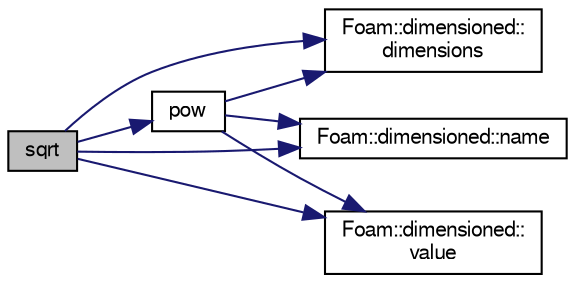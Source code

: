 digraph "sqrt"
{
  bgcolor="transparent";
  edge [fontname="FreeSans",fontsize="10",labelfontname="FreeSans",labelfontsize="10"];
  node [fontname="FreeSans",fontsize="10",shape=record];
  rankdir="LR";
  Node34925 [label="sqrt",height=0.2,width=0.4,color="black", fillcolor="grey75", style="filled", fontcolor="black"];
  Node34925 -> Node34926 [color="midnightblue",fontsize="10",style="solid",fontname="FreeSans"];
  Node34926 [label="Foam::dimensioned::\ldimensions",height=0.2,width=0.4,color="black",URL="$a26366.html#a512673c2674ca2d38885f1bb5f6994fb",tooltip="Return const reference to dimensions. "];
  Node34925 -> Node34927 [color="midnightblue",fontsize="10",style="solid",fontname="FreeSans"];
  Node34927 [label="Foam::dimensioned::name",height=0.2,width=0.4,color="black",URL="$a26366.html#ade4113569ef0db70665fded275a5e38e",tooltip="Return const reference to name. "];
  Node34925 -> Node34928 [color="midnightblue",fontsize="10",style="solid",fontname="FreeSans"];
  Node34928 [label="pow",height=0.2,width=0.4,color="black",URL="$a21124.html#a7500c8e9d27a442adc75e287de074c7c"];
  Node34928 -> Node34926 [color="midnightblue",fontsize="10",style="solid",fontname="FreeSans"];
  Node34928 -> Node34927 [color="midnightblue",fontsize="10",style="solid",fontname="FreeSans"];
  Node34928 -> Node34929 [color="midnightblue",fontsize="10",style="solid",fontname="FreeSans"];
  Node34929 [label="Foam::dimensioned::\lvalue",height=0.2,width=0.4,color="black",URL="$a26366.html#a7948200a26c85fc3a83ffa510a91d668",tooltip="Return const reference to value. "];
  Node34925 -> Node34929 [color="midnightblue",fontsize="10",style="solid",fontname="FreeSans"];
}
